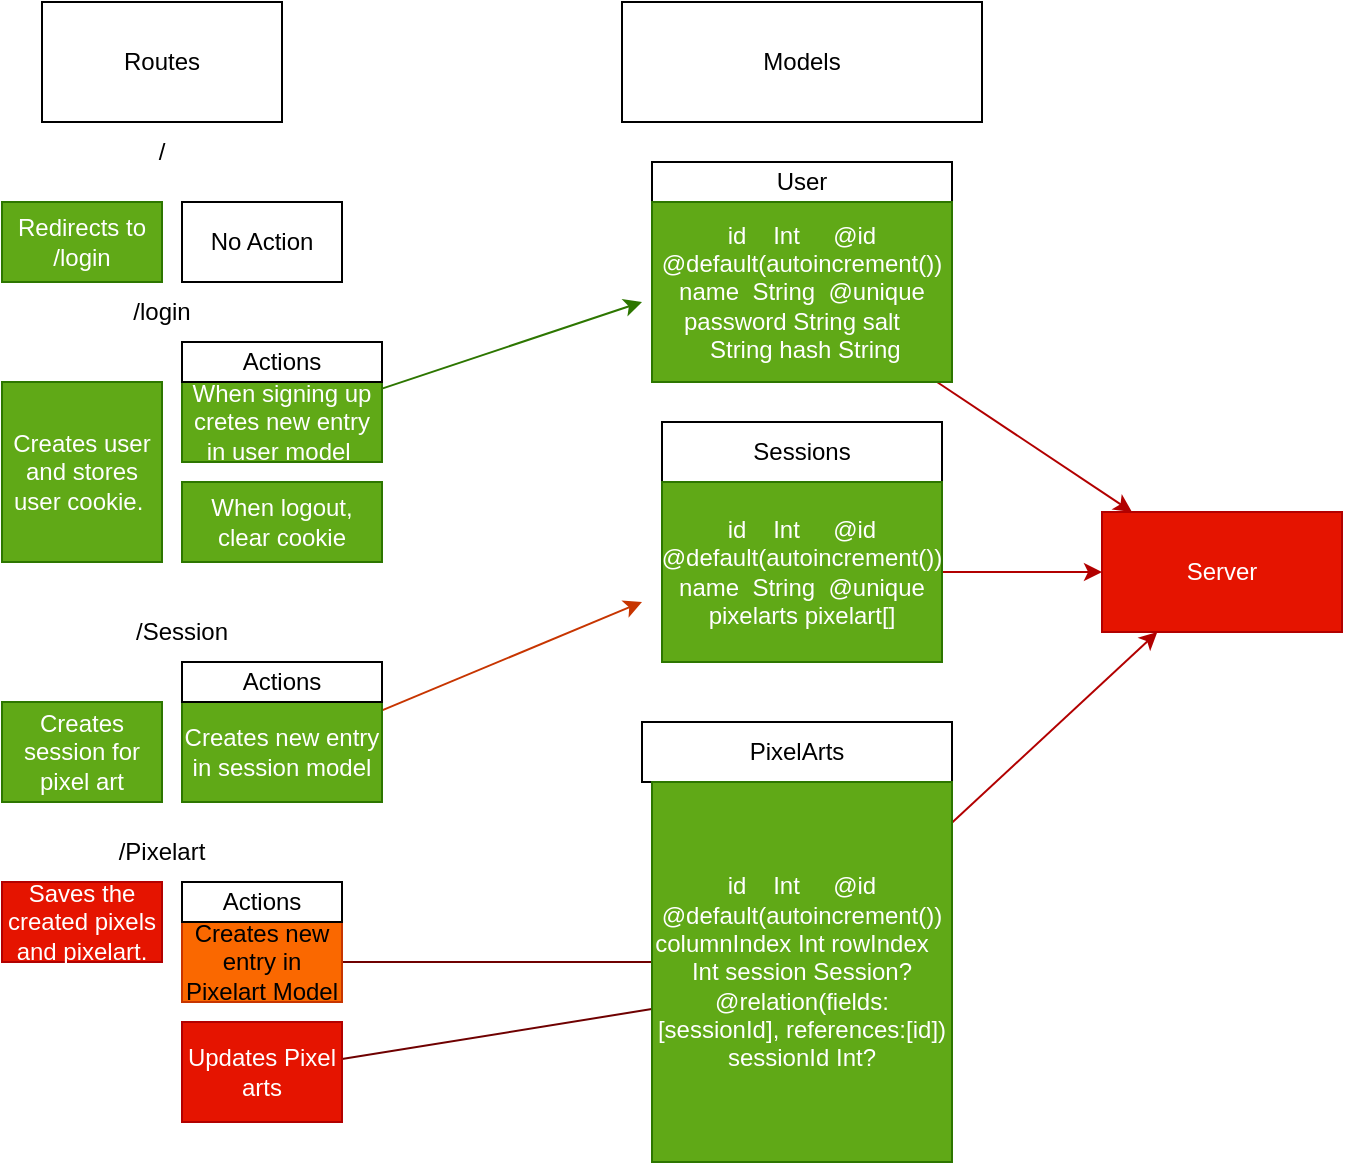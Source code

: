 <mxfile>
    <diagram id="18d6m08btPOtD70p5zfK" name="Page-1">
        <mxGraphModel dx="740" dy="401" grid="1" gridSize="10" guides="1" tooltips="1" connect="1" arrows="1" fold="1" page="1" pageScale="1" pageWidth="850" pageHeight="1100" math="0" shadow="0">
            <root>
                <mxCell id="0"/>
                <mxCell id="1" parent="0"/>
                <mxCell id="7" value="Redirects to /login" style="whiteSpace=wrap;html=1;fillColor=#60a917;strokeColor=#2D7600;fontColor=#ffffff;" parent="1" vertex="1">
                    <mxGeometry y="120" width="80" height="40" as="geometry"/>
                </mxCell>
                <mxCell id="9" value="No Action" style="whiteSpace=wrap;html=1;" parent="1" vertex="1">
                    <mxGeometry x="90" y="120" width="80" height="40" as="geometry"/>
                </mxCell>
                <mxCell id="11" value="/login" style="text;strokeColor=none;align=center;fillColor=none;html=1;verticalAlign=middle;whiteSpace=wrap;rounded=0;" parent="1" vertex="1">
                    <mxGeometry x="50" y="160" width="60" height="30" as="geometry"/>
                </mxCell>
                <mxCell id="12" value="/" style="text;strokeColor=none;align=center;fillColor=none;html=1;verticalAlign=middle;whiteSpace=wrap;rounded=0;" parent="1" vertex="1">
                    <mxGeometry x="50" y="80" width="60" height="30" as="geometry"/>
                </mxCell>
                <mxCell id="13" value="Routes" style="whiteSpace=wrap;html=1;" parent="1" vertex="1">
                    <mxGeometry x="20" y="20" width="120" height="60" as="geometry"/>
                </mxCell>
                <mxCell id="39" style="edgeStyle=none;html=1;fillColor=#60a917;strokeColor=#2D7600;" parent="1" source="14" edge="1">
                    <mxGeometry relative="1" as="geometry">
                        <mxPoint x="320" y="170" as="targetPoint"/>
                    </mxGeometry>
                </mxCell>
                <mxCell id="14" value="When signing up cretes new entry in user model&amp;nbsp;" style="whiteSpace=wrap;html=1;fillColor=#60a917;strokeColor=#2D7600;fontColor=#ffffff;" parent="1" vertex="1">
                    <mxGeometry x="90" y="210" width="100" height="40" as="geometry"/>
                </mxCell>
                <mxCell id="15" value="When logout, clear cookie" style="whiteSpace=wrap;html=1;fillColor=#60a917;strokeColor=#2D7600;fontColor=#ffffff;" parent="1" vertex="1">
                    <mxGeometry x="90" y="260" width="100" height="40" as="geometry"/>
                </mxCell>
                <mxCell id="16" value="Creates user and stores user cookie.&amp;nbsp;" style="whiteSpace=wrap;html=1;fillColor=#60a917;strokeColor=#2D7600;fontColor=#ffffff;" parent="1" vertex="1">
                    <mxGeometry y="210" width="80" height="90" as="geometry"/>
                </mxCell>
                <mxCell id="17" value="Creates session for pixel art" style="whiteSpace=wrap;html=1;fillColor=#60a917;strokeColor=#2D7600;fontColor=#ffffff;" parent="1" vertex="1">
                    <mxGeometry y="370" width="80" height="50" as="geometry"/>
                </mxCell>
                <mxCell id="18" value="/Session" style="text;strokeColor=none;align=center;fillColor=none;html=1;verticalAlign=middle;whiteSpace=wrap;rounded=0;" parent="1" vertex="1">
                    <mxGeometry x="60" y="320" width="60" height="30" as="geometry"/>
                </mxCell>
                <mxCell id="40" style="edgeStyle=none;html=1;fillColor=#fa6800;strokeColor=#C73500;" parent="1" source="20" edge="1">
                    <mxGeometry relative="1" as="geometry">
                        <mxPoint x="320" y="320" as="targetPoint"/>
                    </mxGeometry>
                </mxCell>
                <mxCell id="20" value="Creates new entry in session model" style="whiteSpace=wrap;html=1;fillColor=#60a917;strokeColor=#2D7600;fontColor=#ffffff;" parent="1" vertex="1">
                    <mxGeometry x="90" y="370" width="100" height="50" as="geometry"/>
                </mxCell>
                <mxCell id="22" value="Actions" style="whiteSpace=wrap;html=1;" parent="1" vertex="1">
                    <mxGeometry x="90" y="350" width="100" height="20" as="geometry"/>
                </mxCell>
                <mxCell id="23" value="Actions" style="whiteSpace=wrap;html=1;" parent="1" vertex="1">
                    <mxGeometry x="90" y="190" width="100" height="20" as="geometry"/>
                </mxCell>
                <mxCell id="24" value="/Pixelart" style="text;strokeColor=none;align=center;fillColor=none;html=1;verticalAlign=middle;whiteSpace=wrap;rounded=0;" parent="1" vertex="1">
                    <mxGeometry x="50" y="430" width="60" height="30" as="geometry"/>
                </mxCell>
                <mxCell id="25" value="Saves the created pixels and pixelart." style="whiteSpace=wrap;html=1;fillColor=#e51400;strokeColor=#B20000;fontColor=#ffffff;" parent="1" vertex="1">
                    <mxGeometry y="460" width="80" height="40" as="geometry"/>
                </mxCell>
                <mxCell id="41" style="edgeStyle=none;html=1;entryX=0;entryY=0.5;entryDx=0;entryDy=0;fillColor=#a20025;strokeColor=#6F0000;" parent="1" source="26" edge="1">
                    <mxGeometry relative="1" as="geometry">
                        <mxPoint x="340" y="500" as="targetPoint"/>
                    </mxGeometry>
                </mxCell>
                <mxCell id="26" value="Creates new entry in Pixelart Model" style="whiteSpace=wrap;html=1;fillColor=#fa6800;strokeColor=#C73500;fontColor=#000000;" parent="1" vertex="1">
                    <mxGeometry x="90" y="480" width="80" height="40" as="geometry"/>
                </mxCell>
                <mxCell id="27" value="Actions" style="whiteSpace=wrap;html=1;" parent="1" vertex="1">
                    <mxGeometry x="90" y="460" width="80" height="20" as="geometry"/>
                </mxCell>
                <mxCell id="30" value="Models" style="whiteSpace=wrap;html=1;" parent="1" vertex="1">
                    <mxGeometry x="310" y="20" width="180" height="60" as="geometry"/>
                </mxCell>
                <mxCell id="31" value="User" style="whiteSpace=wrap;html=1;" parent="1" vertex="1">
                    <mxGeometry x="325" y="100" width="150" height="20" as="geometry"/>
                </mxCell>
                <mxCell id="44" style="edgeStyle=none;html=1;fillColor=#e51400;strokeColor=#B20000;" parent="1" source="32" target="43" edge="1">
                    <mxGeometry relative="1" as="geometry"/>
                </mxCell>
                <mxCell id="32" value="id    Int     @id @default(autoincrement()) name  String  @unique password String salt     String hash String" style="whiteSpace=wrap;html=1;fillColor=#60a917;strokeColor=#2D7600;fontColor=#ffffff;" parent="1" vertex="1">
                    <mxGeometry x="325" y="120" width="150" height="90" as="geometry"/>
                </mxCell>
                <mxCell id="33" value="Sessions" style="whiteSpace=wrap;html=1;" parent="1" vertex="1">
                    <mxGeometry x="330" y="230" width="140" height="30" as="geometry"/>
                </mxCell>
                <mxCell id="45" style="edgeStyle=none;html=1;entryX=0;entryY=0.5;entryDx=0;entryDy=0;fillColor=#e51400;strokeColor=#B20000;" parent="1" source="34" target="43" edge="1">
                    <mxGeometry relative="1" as="geometry"/>
                </mxCell>
                <mxCell id="34" value="id    Int     @id @default(autoincrement()) name  String  @unique pixelarts pixelart[]" style="whiteSpace=wrap;html=1;fillColor=#60a917;strokeColor=#2D7600;fontColor=#ffffff;" parent="1" vertex="1">
                    <mxGeometry x="330" y="260" width="140" height="90" as="geometry"/>
                </mxCell>
                <mxCell id="35" value="PixelArts" style="whiteSpace=wrap;html=1;" parent="1" vertex="1">
                    <mxGeometry x="320" y="380" width="155" height="30" as="geometry"/>
                </mxCell>
                <mxCell id="46" style="edgeStyle=none;html=1;fillColor=#e51400;strokeColor=#B20000;" parent="1" target="43" edge="1">
                    <mxGeometry relative="1" as="geometry">
                        <mxPoint x="460" y="444.286" as="sourcePoint"/>
                    </mxGeometry>
                </mxCell>
                <mxCell id="42" style="edgeStyle=none;html=1;entryX=0.01;entryY=0.616;entryDx=0;entryDy=0;entryPerimeter=0;fillColor=#a20025;strokeColor=#6F0000;" parent="1" source="37" edge="1">
                    <mxGeometry relative="1" as="geometry">
                        <mxPoint x="341.2" y="520.88" as="targetPoint"/>
                    </mxGeometry>
                </mxCell>
                <mxCell id="37" value="Updates Pixel arts" style="whiteSpace=wrap;html=1;fillColor=#e51400;strokeColor=#B20000;fontColor=#ffffff;" parent="1" vertex="1">
                    <mxGeometry x="90" y="530" width="80" height="50" as="geometry"/>
                </mxCell>
                <mxCell id="43" value="Server" style="whiteSpace=wrap;html=1;fillColor=#e51400;strokeColor=#B20000;fontColor=#ffffff;" parent="1" vertex="1">
                    <mxGeometry x="550" y="275" width="120" height="60" as="geometry"/>
                </mxCell>
                <mxCell id="49" value="id    Int     @id @default(autoincrement()) columnIndex Int rowIndex    Int session Session? @relation(fields: [sessionId], references:[id]) sessionId Int?" style="whiteSpace=wrap;html=1;fillColor=#60a917;fontColor=#ffffff;strokeColor=#2D7600;" vertex="1" parent="1">
                    <mxGeometry x="325" y="410" width="150" height="190" as="geometry"/>
                </mxCell>
            </root>
        </mxGraphModel>
    </diagram>
</mxfile>